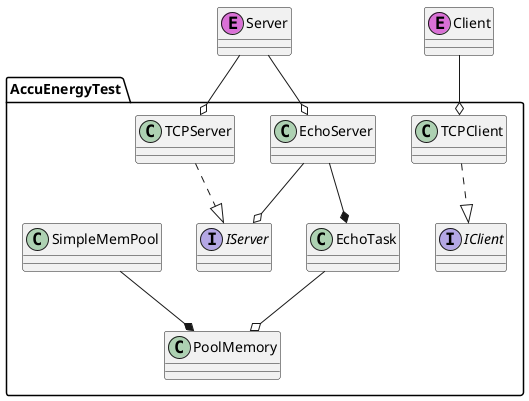 @startuml
'https://plantuml.com/class-diagram

namespace AccuEnergyTest {
interface IServer
interface IClient

IServer <|.up. TCPServer
IClient <|.up. TCPClient

EchoServer --o IServer
EchoServer --* EchoTask

SimpleMemPool --*PoolMemory

EchoTask --o PoolMemory
}

Server --o EchoServer
Server --o TCPServer
Client --o TCPClient
Server << (E,orchid)>>
Client << (E,orchid)>>

@enduml